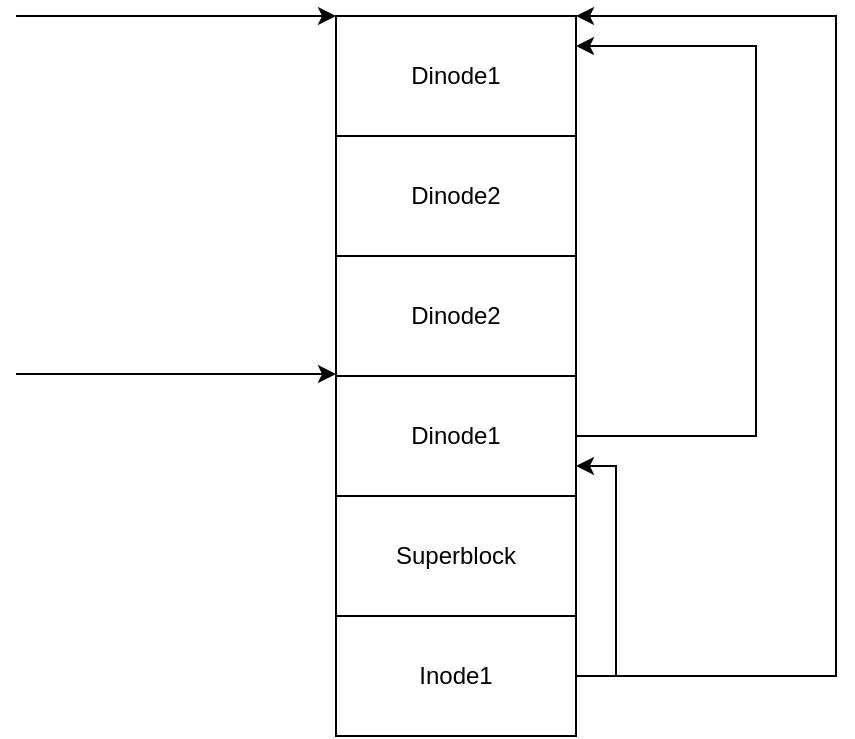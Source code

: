 <mxfile version="14.8.4" type="device"><diagram id="-PbNVYTVZfS86Vn_2bpD" name="Page-1"><mxGraphModel dx="1422" dy="767" grid="1" gridSize="10" guides="1" tooltips="1" connect="1" arrows="1" fold="1" page="1" pageScale="1" pageWidth="850" pageHeight="1100" math="0" shadow="0"><root><mxCell id="0"/><mxCell id="1" parent="0"/><mxCell id="Ef4qz8ZWYP9MnXDxDIVe-7" style="edgeStyle=orthogonalEdgeStyle;rounded=0;orthogonalLoop=1;jettySize=auto;html=1;entryX=1;entryY=0.25;entryDx=0;entryDy=0;" parent="1" source="Ef4qz8ZWYP9MnXDxDIVe-1" target="Ef4qz8ZWYP9MnXDxDIVe-5" edge="1"><mxGeometry relative="1" as="geometry"><Array as="points"><mxPoint x="580" y="400"/><mxPoint x="580" y="205"/></Array></mxGeometry></mxCell><mxCell id="Ef4qz8ZWYP9MnXDxDIVe-1" value="Dinode1" style="rounded=0;whiteSpace=wrap;html=1;" parent="1" vertex="1"><mxGeometry x="370" y="370" width="120" height="60" as="geometry"/></mxCell><mxCell id="Ef4qz8ZWYP9MnXDxDIVe-2" value="Dinode2" style="rounded=0;whiteSpace=wrap;html=1;" parent="1" vertex="1"><mxGeometry x="370" y="250" width="120" height="60" as="geometry"/></mxCell><mxCell id="Ef4qz8ZWYP9MnXDxDIVe-3" value="Dinode2" style="rounded=0;whiteSpace=wrap;html=1;" parent="1" vertex="1"><mxGeometry x="370" y="310" width="120" height="60" as="geometry"/></mxCell><mxCell id="Ef4qz8ZWYP9MnXDxDIVe-4" value="" style="endArrow=classic;html=1;entryX=0;entryY=0;entryDx=0;entryDy=0;" parent="1" target="Ef4qz8ZWYP9MnXDxDIVe-5" edge="1"><mxGeometry width="50" height="50" relative="1" as="geometry"><mxPoint x="210" y="190" as="sourcePoint"/><mxPoint x="460" y="380" as="targetPoint"/></mxGeometry></mxCell><mxCell id="Ef4qz8ZWYP9MnXDxDIVe-5" value="Dinode1" style="rounded=0;whiteSpace=wrap;html=1;" parent="1" vertex="1"><mxGeometry x="370" y="190" width="120" height="60" as="geometry"/></mxCell><mxCell id="Ef4qz8ZWYP9MnXDxDIVe-6" value="" style="endArrow=classic;html=1;entryX=0;entryY=0;entryDx=0;entryDy=0;" parent="1" edge="1"><mxGeometry width="50" height="50" relative="1" as="geometry"><mxPoint x="210" y="369" as="sourcePoint"/><mxPoint x="370" y="369" as="targetPoint"/></mxGeometry></mxCell><mxCell id="Ef4qz8ZWYP9MnXDxDIVe-8" value="Superblock" style="rounded=0;whiteSpace=wrap;html=1;" parent="1" vertex="1"><mxGeometry x="370" y="430" width="120" height="60" as="geometry"/></mxCell><mxCell id="Ef4qz8ZWYP9MnXDxDIVe-10" style="edgeStyle=orthogonalEdgeStyle;rounded=0;orthogonalLoop=1;jettySize=auto;html=1;entryX=1;entryY=0.75;entryDx=0;entryDy=0;" parent="1" source="Ef4qz8ZWYP9MnXDxDIVe-9" target="Ef4qz8ZWYP9MnXDxDIVe-1" edge="1"><mxGeometry relative="1" as="geometry"><Array as="points"><mxPoint x="510" y="520"/><mxPoint x="510" y="415"/></Array></mxGeometry></mxCell><mxCell id="sRvMUvUjraVKZviiEnH--12" style="edgeStyle=orthogonalEdgeStyle;rounded=0;orthogonalLoop=1;jettySize=auto;html=1;entryX=1;entryY=0;entryDx=0;entryDy=0;" edge="1" parent="1" source="Ef4qz8ZWYP9MnXDxDIVe-9" target="Ef4qz8ZWYP9MnXDxDIVe-5"><mxGeometry relative="1" as="geometry"><Array as="points"><mxPoint x="620" y="520"/><mxPoint x="620" y="190"/></Array></mxGeometry></mxCell><mxCell id="Ef4qz8ZWYP9MnXDxDIVe-9" value="Inode1" style="rounded=0;whiteSpace=wrap;html=1;" parent="1" vertex="1"><mxGeometry x="370" y="490" width="120" height="60" as="geometry"/></mxCell></root></mxGraphModel></diagram></mxfile>